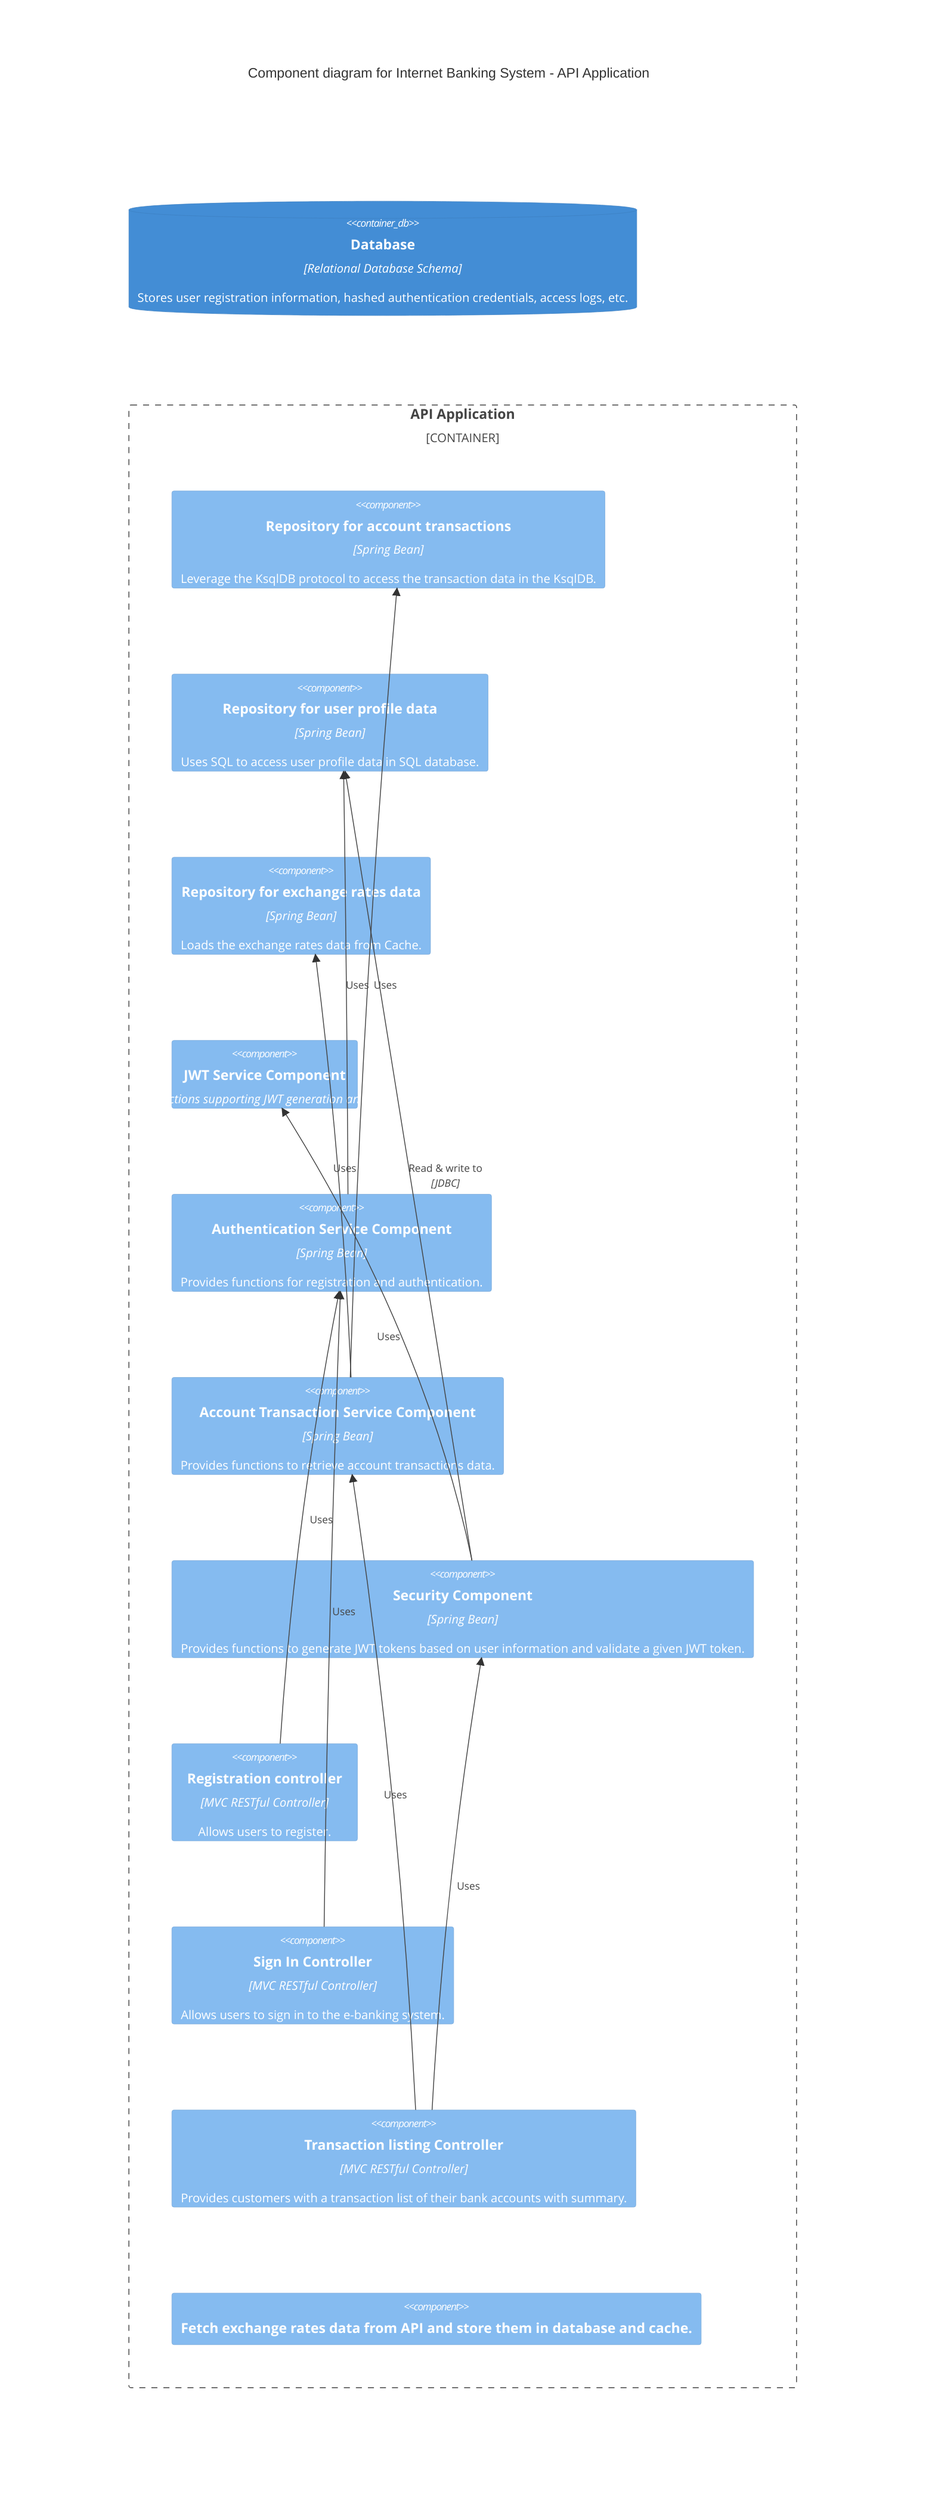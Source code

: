 C4Component
    title Component diagram for Internet Banking System - API Application

   ContainerDb(db, "Database", "Relational Database Schema", "Stores user registration information, hashed authentication credentials, access logs, etc.")

    Container_Boundary(api, "API Application") {
        Component(accountTransactionsRepository, "Repository for account transactions", "Spring Bean", "Leverage the KsqlDB protocol to access the transaction data in the KsqlDB.")
        Component(userProfilesRepository, "Repository for user profile data", "Spring Bean", "Uses SQL to access user profile data in SQL database.")
        Component(exchangeRatesRepository, "Repository for exchange rates data", "Spring Bean", "Loads the exchange rates data from Cache.")
        Component(jwtService, "JWT Service Component", "Provides functions supporting JWT generation and validation.")
        Component(authenticationService, "Authentication Service Component", "Spring Bean", "Provides functions for registration and authentication.")
        Component(accountTransactionsService, "Account Transaction Service Component", "Spring Bean", "Provides functions to retrieve account transactions data.")
        Component(jwtFilter, "Security Component", "Spring Bean", "Provides functions to generate JWT tokens based on user information and validate a given JWT token.")
        Component(registrations, "Registration controller", "MVC RESTful Controller", "Allows users to register.")
        Component(sessions, "Sign In Controller", "MVC RESTful Controller", "Allows users to sign in to the e-banking system.")
        Component(transactions, "Transaction listing Controller", "MVC RESTful Controller", "Provides customers with a transaction list of their bank accounts with summary.")
        Component(exchangeRatesLoader, "Fetch exchange rates data from API and store them in database and cache.")

        Rel(jwtFilter, userProfilesRepository, "Read & write to", "JDBC")
        Rel(jwtFilter, jwtService, "Uses")
        Rel(authenticationService, userProfilesRepository, "Uses")
        Rel(accountTransactionsService, accountTransactionsRepository, "Uses")
        Rel(accountTransactionsService, exchangeRatesRepository, "Uses")
        Rel(registrations, authenticationService, "Uses")
        Rel(sessions, authenticationService, "Uses")
        Rel(transactions, jwtFilter, "Uses")
        Rel(transactions, accountTransactionsService, "Uses")
    }